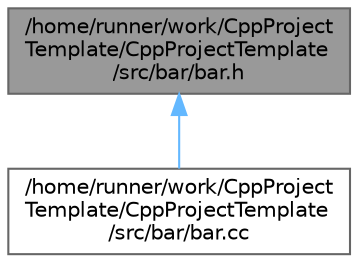 digraph "/home/runner/work/CppProjectTemplate/CppProjectTemplate/src/bar/bar.h"
{
 // LATEX_PDF_SIZE
  bgcolor="transparent";
  edge [fontname=Helvetica,fontsize=10,labelfontname=Helvetica,labelfontsize=10];
  node [fontname=Helvetica,fontsize=10,shape=box,height=0.2,width=0.4];
  Node1 [id="Node000001",label="/home/runner/work/CppProject\lTemplate/CppProjectTemplate\l/src/bar/bar.h",height=0.2,width=0.4,color="gray40", fillcolor="grey60", style="filled", fontcolor="black",tooltip=" "];
  Node1 -> Node2 [id="edge1_Node000001_Node000002",dir="back",color="steelblue1",style="solid",tooltip=" "];
  Node2 [id="Node000002",label="/home/runner/work/CppProject\lTemplate/CppProjectTemplate\l/src/bar/bar.cc",height=0.2,width=0.4,color="grey40", fillcolor="white", style="filled",URL="$bar_8cc.html",tooltip=" "];
}
